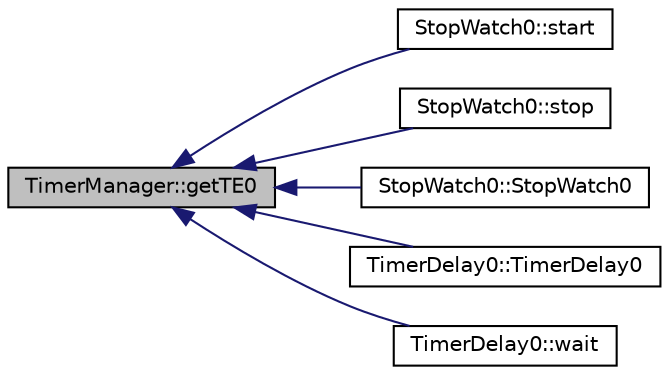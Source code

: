 digraph G
{
  edge [fontname="Helvetica",fontsize="10",labelfontname="Helvetica",labelfontsize="10"];
  node [fontname="Helvetica",fontsize="10",shape=record];
  rankdir=LR;
  Node1 [label="TimerManager::getTE0",height=0.2,width=0.4,color="black", fillcolor="grey75", style="filled" fontcolor="black"];
  Node1 -> Node2 [dir=back,color="midnightblue",fontsize="10",style="solid",fontname="Helvetica"];
  Node2 [label="StopWatch0::start",height=0.2,width=0.4,color="black", fillcolor="white", style="filled",URL="$class_stop_watch0.html#ad7ae4c58ef2769776c5b5dd3f6b6c244"];
  Node1 -> Node3 [dir=back,color="midnightblue",fontsize="10",style="solid",fontname="Helvetica"];
  Node3 [label="StopWatch0::stop",height=0.2,width=0.4,color="black", fillcolor="white", style="filled",URL="$class_stop_watch0.html#a0162158cbd2d6a755ef80998612ffe0f"];
  Node1 -> Node4 [dir=back,color="midnightblue",fontsize="10",style="solid",fontname="Helvetica"];
  Node4 [label="StopWatch0::StopWatch0",height=0.2,width=0.4,color="black", fillcolor="white", style="filled",URL="$class_stop_watch0.html#a400c08cdf400f11f37320533a76c8bba"];
  Node1 -> Node5 [dir=back,color="midnightblue",fontsize="10",style="solid",fontname="Helvetica"];
  Node5 [label="TimerDelay0::TimerDelay0",height=0.2,width=0.4,color="black", fillcolor="white", style="filled",URL="$class_timer_delay0.html#a78ff884bc3c6b1565a5b6bba26607a87"];
  Node1 -> Node6 [dir=back,color="midnightblue",fontsize="10",style="solid",fontname="Helvetica"];
  Node6 [label="TimerDelay0::wait",height=0.2,width=0.4,color="black", fillcolor="white", style="filled",URL="$class_timer_delay0.html#a47e9a86fe4ca3f3fe98e9b91f92c9255"];
}
